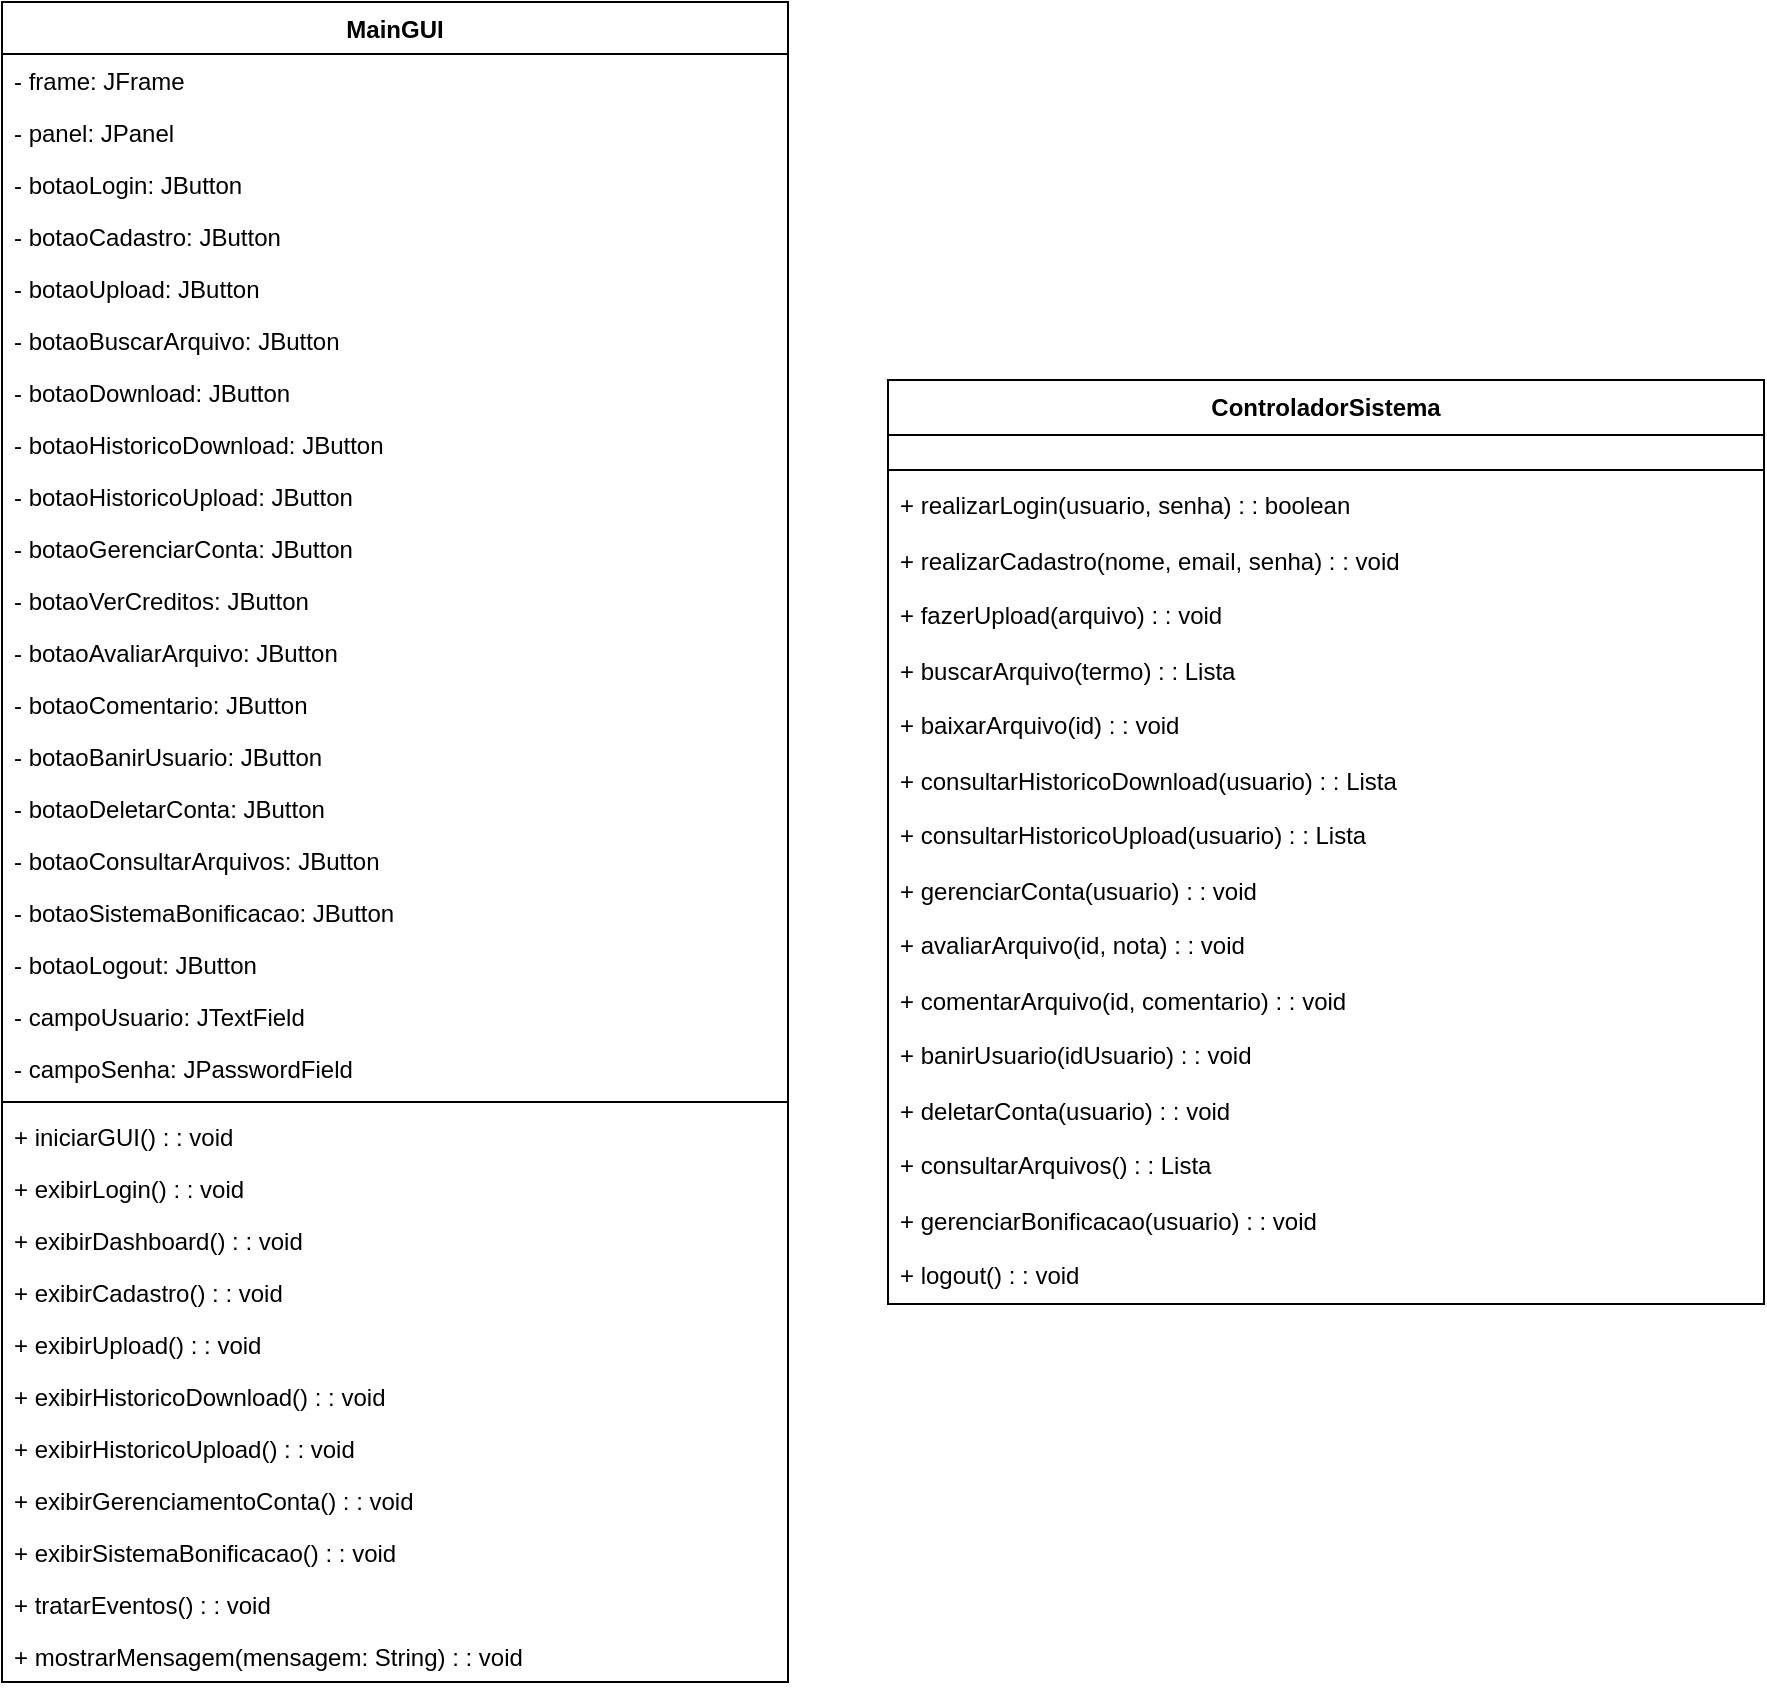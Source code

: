 <mxfile version="26.0.16">
  <diagram name="Página-1" id="Bsu-vuNJxhKEu9MlGS79">
    <mxGraphModel>
      <root>
        <mxCell id="0" />
        <mxCell id="1" parent="0" />
        <mxCell id="2" value="MainGUI" style="swimlane;fontStyle=1;align=center;verticalAlign=top;childLayout=stackLayout;horizontal=1;startSize=26;horizontalStack=0;resizeParent=1;resizeParentMax=0;resizeLast=0;collapsible=0;marginBottom=0;" vertex="1" parent="1">
          <mxGeometry x="8" y="8" width="393" height="840" as="geometry" />
        </mxCell>
        <mxCell id="3" value="- frame: JFrame" style="text;strokeColor=none;fillColor=none;align=left;verticalAlign=top;spacingLeft=4;spacingRight=4;overflow=hidden;rotatable=0;points=[[0,0.5],[1,0.5]];portConstraint=eastwest;" vertex="1" parent="2">
          <mxGeometry y="26" width="393" height="26" as="geometry" />
        </mxCell>
        <mxCell id="4" value="- panel: JPanel" style="text;strokeColor=none;fillColor=none;align=left;verticalAlign=top;spacingLeft=4;spacingRight=4;overflow=hidden;rotatable=0;points=[[0,0.5],[1,0.5]];portConstraint=eastwest;" vertex="1" parent="2">
          <mxGeometry y="52" width="393" height="26" as="geometry" />
        </mxCell>
        <mxCell id="5" value="- botaoLogin: JButton" style="text;strokeColor=none;fillColor=none;align=left;verticalAlign=top;spacingLeft=4;spacingRight=4;overflow=hidden;rotatable=0;points=[[0,0.5],[1,0.5]];portConstraint=eastwest;" vertex="1" parent="2">
          <mxGeometry y="78" width="393" height="26" as="geometry" />
        </mxCell>
        <mxCell id="6" value="- botaoCadastro: JButton" style="text;strokeColor=none;fillColor=none;align=left;verticalAlign=top;spacingLeft=4;spacingRight=4;overflow=hidden;rotatable=0;points=[[0,0.5],[1,0.5]];portConstraint=eastwest;" vertex="1" parent="2">
          <mxGeometry y="104" width="393" height="26" as="geometry" />
        </mxCell>
        <mxCell id="7" value="- botaoUpload: JButton" style="text;strokeColor=none;fillColor=none;align=left;verticalAlign=top;spacingLeft=4;spacingRight=4;overflow=hidden;rotatable=0;points=[[0,0.5],[1,0.5]];portConstraint=eastwest;" vertex="1" parent="2">
          <mxGeometry y="130" width="393" height="26" as="geometry" />
        </mxCell>
        <mxCell id="8" value="- botaoBuscarArquivo: JButton" style="text;strokeColor=none;fillColor=none;align=left;verticalAlign=top;spacingLeft=4;spacingRight=4;overflow=hidden;rotatable=0;points=[[0,0.5],[1,0.5]];portConstraint=eastwest;" vertex="1" parent="2">
          <mxGeometry y="156" width="393" height="26" as="geometry" />
        </mxCell>
        <mxCell id="9" value="- botaoDownload: JButton" style="text;strokeColor=none;fillColor=none;align=left;verticalAlign=top;spacingLeft=4;spacingRight=4;overflow=hidden;rotatable=0;points=[[0,0.5],[1,0.5]];portConstraint=eastwest;" vertex="1" parent="2">
          <mxGeometry y="182" width="393" height="26" as="geometry" />
        </mxCell>
        <mxCell id="10" value="- botaoHistoricoDownload: JButton" style="text;strokeColor=none;fillColor=none;align=left;verticalAlign=top;spacingLeft=4;spacingRight=4;overflow=hidden;rotatable=0;points=[[0,0.5],[1,0.5]];portConstraint=eastwest;" vertex="1" parent="2">
          <mxGeometry y="208" width="393" height="26" as="geometry" />
        </mxCell>
        <mxCell id="11" value="- botaoHistoricoUpload: JButton" style="text;strokeColor=none;fillColor=none;align=left;verticalAlign=top;spacingLeft=4;spacingRight=4;overflow=hidden;rotatable=0;points=[[0,0.5],[1,0.5]];portConstraint=eastwest;" vertex="1" parent="2">
          <mxGeometry y="234" width="393" height="26" as="geometry" />
        </mxCell>
        <mxCell id="12" value="- botaoGerenciarConta: JButton" style="text;strokeColor=none;fillColor=none;align=left;verticalAlign=top;spacingLeft=4;spacingRight=4;overflow=hidden;rotatable=0;points=[[0,0.5],[1,0.5]];portConstraint=eastwest;" vertex="1" parent="2">
          <mxGeometry y="260" width="393" height="26" as="geometry" />
        </mxCell>
        <mxCell id="13" value="- botaoVerCreditos: JButton" style="text;strokeColor=none;fillColor=none;align=left;verticalAlign=top;spacingLeft=4;spacingRight=4;overflow=hidden;rotatable=0;points=[[0,0.5],[1,0.5]];portConstraint=eastwest;" vertex="1" parent="2">
          <mxGeometry y="286" width="393" height="26" as="geometry" />
        </mxCell>
        <mxCell id="14" value="- botaoAvaliarArquivo: JButton" style="text;strokeColor=none;fillColor=none;align=left;verticalAlign=top;spacingLeft=4;spacingRight=4;overflow=hidden;rotatable=0;points=[[0,0.5],[1,0.5]];portConstraint=eastwest;" vertex="1" parent="2">
          <mxGeometry y="312" width="393" height="26" as="geometry" />
        </mxCell>
        <mxCell id="15" value="- botaoComentario: JButton" style="text;strokeColor=none;fillColor=none;align=left;verticalAlign=top;spacingLeft=4;spacingRight=4;overflow=hidden;rotatable=0;points=[[0,0.5],[1,0.5]];portConstraint=eastwest;" vertex="1" parent="2">
          <mxGeometry y="338" width="393" height="26" as="geometry" />
        </mxCell>
        <mxCell id="16" value="- botaoBanirUsuario: JButton" style="text;strokeColor=none;fillColor=none;align=left;verticalAlign=top;spacingLeft=4;spacingRight=4;overflow=hidden;rotatable=0;points=[[0,0.5],[1,0.5]];portConstraint=eastwest;" vertex="1" parent="2">
          <mxGeometry y="364" width="393" height="26" as="geometry" />
        </mxCell>
        <mxCell id="17" value="- botaoDeletarConta: JButton" style="text;strokeColor=none;fillColor=none;align=left;verticalAlign=top;spacingLeft=4;spacingRight=4;overflow=hidden;rotatable=0;points=[[0,0.5],[1,0.5]];portConstraint=eastwest;" vertex="1" parent="2">
          <mxGeometry y="390" width="393" height="26" as="geometry" />
        </mxCell>
        <mxCell id="18" value="- botaoConsultarArquivos: JButton" style="text;strokeColor=none;fillColor=none;align=left;verticalAlign=top;spacingLeft=4;spacingRight=4;overflow=hidden;rotatable=0;points=[[0,0.5],[1,0.5]];portConstraint=eastwest;" vertex="1" parent="2">
          <mxGeometry y="416" width="393" height="26" as="geometry" />
        </mxCell>
        <mxCell id="19" value="- botaoSistemaBonificacao: JButton" style="text;strokeColor=none;fillColor=none;align=left;verticalAlign=top;spacingLeft=4;spacingRight=4;overflow=hidden;rotatable=0;points=[[0,0.5],[1,0.5]];portConstraint=eastwest;" vertex="1" parent="2">
          <mxGeometry y="442" width="393" height="26" as="geometry" />
        </mxCell>
        <mxCell id="20" value="- botaoLogout: JButton" style="text;strokeColor=none;fillColor=none;align=left;verticalAlign=top;spacingLeft=4;spacingRight=4;overflow=hidden;rotatable=0;points=[[0,0.5],[1,0.5]];portConstraint=eastwest;" vertex="1" parent="2">
          <mxGeometry y="468" width="393" height="26" as="geometry" />
        </mxCell>
        <mxCell id="21" value="- campoUsuario: JTextField" style="text;strokeColor=none;fillColor=none;align=left;verticalAlign=top;spacingLeft=4;spacingRight=4;overflow=hidden;rotatable=0;points=[[0,0.5],[1,0.5]];portConstraint=eastwest;" vertex="1" parent="2">
          <mxGeometry y="494" width="393" height="26" as="geometry" />
        </mxCell>
        <mxCell id="22" value="- campoSenha: JPasswordField" style="text;strokeColor=none;fillColor=none;align=left;verticalAlign=top;spacingLeft=4;spacingRight=4;overflow=hidden;rotatable=0;points=[[0,0.5],[1,0.5]];portConstraint=eastwest;" vertex="1" parent="2">
          <mxGeometry y="520" width="393" height="26" as="geometry" />
        </mxCell>
        <mxCell id="23" style="line;strokeWidth=1;fillColor=none;align=left;verticalAlign=middle;spacingTop=-1;spacingLeft=3;spacingRight=3;rotatable=0;labelPosition=right;points=[];portConstraint=eastwest;strokeColor=inherit;" vertex="1" parent="2">
          <mxGeometry y="546" width="393" height="8" as="geometry" />
        </mxCell>
        <mxCell id="24" value="+ iniciarGUI() : : void" style="text;strokeColor=none;fillColor=none;align=left;verticalAlign=top;spacingLeft=4;spacingRight=4;overflow=hidden;rotatable=0;points=[[0,0.5],[1,0.5]];portConstraint=eastwest;" vertex="1" parent="2">
          <mxGeometry y="554" width="393" height="26" as="geometry" />
        </mxCell>
        <mxCell id="25" value="+ exibirLogin() : : void" style="text;strokeColor=none;fillColor=none;align=left;verticalAlign=top;spacingLeft=4;spacingRight=4;overflow=hidden;rotatable=0;points=[[0,0.5],[1,0.5]];portConstraint=eastwest;" vertex="1" parent="2">
          <mxGeometry y="580" width="393" height="26" as="geometry" />
        </mxCell>
        <mxCell id="26" value="+ exibirDashboard() : : void" style="text;strokeColor=none;fillColor=none;align=left;verticalAlign=top;spacingLeft=4;spacingRight=4;overflow=hidden;rotatable=0;points=[[0,0.5],[1,0.5]];portConstraint=eastwest;" vertex="1" parent="2">
          <mxGeometry y="606" width="393" height="26" as="geometry" />
        </mxCell>
        <mxCell id="27" value="+ exibirCadastro() : : void" style="text;strokeColor=none;fillColor=none;align=left;verticalAlign=top;spacingLeft=4;spacingRight=4;overflow=hidden;rotatable=0;points=[[0,0.5],[1,0.5]];portConstraint=eastwest;" vertex="1" parent="2">
          <mxGeometry y="632" width="393" height="26" as="geometry" />
        </mxCell>
        <mxCell id="28" value="+ exibirUpload() : : void" style="text;strokeColor=none;fillColor=none;align=left;verticalAlign=top;spacingLeft=4;spacingRight=4;overflow=hidden;rotatable=0;points=[[0,0.5],[1,0.5]];portConstraint=eastwest;" vertex="1" parent="2">
          <mxGeometry y="658" width="393" height="26" as="geometry" />
        </mxCell>
        <mxCell id="29" value="+ exibirHistoricoDownload() : : void" style="text;strokeColor=none;fillColor=none;align=left;verticalAlign=top;spacingLeft=4;spacingRight=4;overflow=hidden;rotatable=0;points=[[0,0.5],[1,0.5]];portConstraint=eastwest;" vertex="1" parent="2">
          <mxGeometry y="684" width="393" height="26" as="geometry" />
        </mxCell>
        <mxCell id="30" value="+ exibirHistoricoUpload() : : void" style="text;strokeColor=none;fillColor=none;align=left;verticalAlign=top;spacingLeft=4;spacingRight=4;overflow=hidden;rotatable=0;points=[[0,0.5],[1,0.5]];portConstraint=eastwest;" vertex="1" parent="2">
          <mxGeometry y="710" width="393" height="26" as="geometry" />
        </mxCell>
        <mxCell id="31" value="+ exibirGerenciamentoConta() : : void" style="text;strokeColor=none;fillColor=none;align=left;verticalAlign=top;spacingLeft=4;spacingRight=4;overflow=hidden;rotatable=0;points=[[0,0.5],[1,0.5]];portConstraint=eastwest;" vertex="1" parent="2">
          <mxGeometry y="736" width="393" height="26" as="geometry" />
        </mxCell>
        <mxCell id="32" value="+ exibirSistemaBonificacao() : : void" style="text;strokeColor=none;fillColor=none;align=left;verticalAlign=top;spacingLeft=4;spacingRight=4;overflow=hidden;rotatable=0;points=[[0,0.5],[1,0.5]];portConstraint=eastwest;" vertex="1" parent="2">
          <mxGeometry y="762" width="393" height="26" as="geometry" />
        </mxCell>
        <mxCell id="33" value="+ tratarEventos() : : void" style="text;strokeColor=none;fillColor=none;align=left;verticalAlign=top;spacingLeft=4;spacingRight=4;overflow=hidden;rotatable=0;points=[[0,0.5],[1,0.5]];portConstraint=eastwest;" vertex="1" parent="2">
          <mxGeometry y="788" width="393" height="26" as="geometry" />
        </mxCell>
        <mxCell id="34" value="+ mostrarMensagem(mensagem: String) : : void" style="text;strokeColor=none;fillColor=none;align=left;verticalAlign=top;spacingLeft=4;spacingRight=4;overflow=hidden;rotatable=0;points=[[0,0.5],[1,0.5]];portConstraint=eastwest;" vertex="1" parent="2">
          <mxGeometry y="814" width="393" height="26" as="geometry" />
        </mxCell>
        <mxCell id="35" value="ControladorSistema" style="swimlane;fontStyle=1;align=center;verticalAlign=top;childLayout=stackLayout;horizontal=1;startSize=27.515;horizontalStack=0;resizeParent=1;resizeParentMax=0;resizeLast=0;collapsible=0;marginBottom=0;" vertex="1" parent="1">
          <mxGeometry x="451" y="197" width="438" height="462" as="geometry" />
        </mxCell>
        <mxCell id="36" style="line;strokeWidth=1;fillColor=none;align=left;verticalAlign=middle;spacingTop=-1;spacingLeft=3;spacingRight=3;rotatable=0;labelPosition=right;points=[];portConstraint=eastwest;strokeColor=inherit;" vertex="1" parent="35">
          <mxGeometry y="41" width="438" height="8" as="geometry" />
        </mxCell>
        <mxCell id="37" value="+ realizarLogin(usuario, senha) : : boolean" style="text;strokeColor=none;fillColor=none;align=left;verticalAlign=top;spacingLeft=4;spacingRight=4;overflow=hidden;rotatable=0;points=[[0,0.5],[1,0.5]];portConstraint=eastwest;" vertex="1" parent="35">
          <mxGeometry y="49" width="438" height="28" as="geometry" />
        </mxCell>
        <mxCell id="38" value="+ realizarCadastro(nome, email, senha) : : void" style="text;strokeColor=none;fillColor=none;align=left;verticalAlign=top;spacingLeft=4;spacingRight=4;overflow=hidden;rotatable=0;points=[[0,0.5],[1,0.5]];portConstraint=eastwest;" vertex="1" parent="35">
          <mxGeometry y="77" width="438" height="28" as="geometry" />
        </mxCell>
        <mxCell id="39" value="+ fazerUpload(arquivo) : : void" style="text;strokeColor=none;fillColor=none;align=left;verticalAlign=top;spacingLeft=4;spacingRight=4;overflow=hidden;rotatable=0;points=[[0,0.5],[1,0.5]];portConstraint=eastwest;" vertex="1" parent="35">
          <mxGeometry y="104" width="438" height="28" as="geometry" />
        </mxCell>
        <mxCell id="40" value="+ buscarArquivo(termo) : : Lista" style="text;strokeColor=none;fillColor=none;align=left;verticalAlign=top;spacingLeft=4;spacingRight=4;overflow=hidden;rotatable=0;points=[[0,0.5],[1,0.5]];portConstraint=eastwest;" vertex="1" parent="35">
          <mxGeometry y="132" width="438" height="28" as="geometry" />
        </mxCell>
        <mxCell id="41" value="+ baixarArquivo(id) : : void" style="text;strokeColor=none;fillColor=none;align=left;verticalAlign=top;spacingLeft=4;spacingRight=4;overflow=hidden;rotatable=0;points=[[0,0.5],[1,0.5]];portConstraint=eastwest;" vertex="1" parent="35">
          <mxGeometry y="159" width="438" height="28" as="geometry" />
        </mxCell>
        <mxCell id="42" value="+ consultarHistoricoDownload(usuario) : : Lista" style="text;strokeColor=none;fillColor=none;align=left;verticalAlign=top;spacingLeft=4;spacingRight=4;overflow=hidden;rotatable=0;points=[[0,0.5],[1,0.5]];portConstraint=eastwest;" vertex="1" parent="35">
          <mxGeometry y="187" width="438" height="28" as="geometry" />
        </mxCell>
        <mxCell id="43" value="+ consultarHistoricoUpload(usuario) : : Lista" style="text;strokeColor=none;fillColor=none;align=left;verticalAlign=top;spacingLeft=4;spacingRight=4;overflow=hidden;rotatable=0;points=[[0,0.5],[1,0.5]];portConstraint=eastwest;" vertex="1" parent="35">
          <mxGeometry y="214" width="438" height="28" as="geometry" />
        </mxCell>
        <mxCell id="44" value="+ gerenciarConta(usuario) : : void" style="text;strokeColor=none;fillColor=none;align=left;verticalAlign=top;spacingLeft=4;spacingRight=4;overflow=hidden;rotatable=0;points=[[0,0.5],[1,0.5]];portConstraint=eastwest;" vertex="1" parent="35">
          <mxGeometry y="242" width="438" height="28" as="geometry" />
        </mxCell>
        <mxCell id="45" value="+ avaliarArquivo(id, nota) : : void" style="text;strokeColor=none;fillColor=none;align=left;verticalAlign=top;spacingLeft=4;spacingRight=4;overflow=hidden;rotatable=0;points=[[0,0.5],[1,0.5]];portConstraint=eastwest;" vertex="1" parent="35">
          <mxGeometry y="269" width="438" height="28" as="geometry" />
        </mxCell>
        <mxCell id="46" value="+ comentarArquivo(id, comentario) : : void" style="text;strokeColor=none;fillColor=none;align=left;verticalAlign=top;spacingLeft=4;spacingRight=4;overflow=hidden;rotatable=0;points=[[0,0.5],[1,0.5]];portConstraint=eastwest;" vertex="1" parent="35">
          <mxGeometry y="297" width="438" height="28" as="geometry" />
        </mxCell>
        <mxCell id="47" value="+ banirUsuario(idUsuario) : : void" style="text;strokeColor=none;fillColor=none;align=left;verticalAlign=top;spacingLeft=4;spacingRight=4;overflow=hidden;rotatable=0;points=[[0,0.5],[1,0.5]];portConstraint=eastwest;" vertex="1" parent="35">
          <mxGeometry y="324" width="438" height="28" as="geometry" />
        </mxCell>
        <mxCell id="48" value="+ deletarConta(usuario) : : void" style="text;strokeColor=none;fillColor=none;align=left;verticalAlign=top;spacingLeft=4;spacingRight=4;overflow=hidden;rotatable=0;points=[[0,0.5],[1,0.5]];portConstraint=eastwest;" vertex="1" parent="35">
          <mxGeometry y="352" width="438" height="28" as="geometry" />
        </mxCell>
        <mxCell id="49" value="+ consultarArquivos() : : Lista" style="text;strokeColor=none;fillColor=none;align=left;verticalAlign=top;spacingLeft=4;spacingRight=4;overflow=hidden;rotatable=0;points=[[0,0.5],[1,0.5]];portConstraint=eastwest;" vertex="1" parent="35">
          <mxGeometry y="379" width="438" height="28" as="geometry" />
        </mxCell>
        <mxCell id="50" value="+ gerenciarBonificacao(usuario) : : void" style="text;strokeColor=none;fillColor=none;align=left;verticalAlign=top;spacingLeft=4;spacingRight=4;overflow=hidden;rotatable=0;points=[[0,0.5],[1,0.5]];portConstraint=eastwest;" vertex="1" parent="35">
          <mxGeometry y="407" width="438" height="28" as="geometry" />
        </mxCell>
        <mxCell id="51" value="+ logout() : : void" style="text;strokeColor=none;fillColor=none;align=left;verticalAlign=top;spacingLeft=4;spacingRight=4;overflow=hidden;rotatable=0;points=[[0,0.5],[1,0.5]];portConstraint=eastwest;" vertex="1" parent="35">
          <mxGeometry y="434" width="438" height="28" as="geometry" />
        </mxCell>
      </root>
    </mxGraphModel>
  </diagram>
</mxfile>
